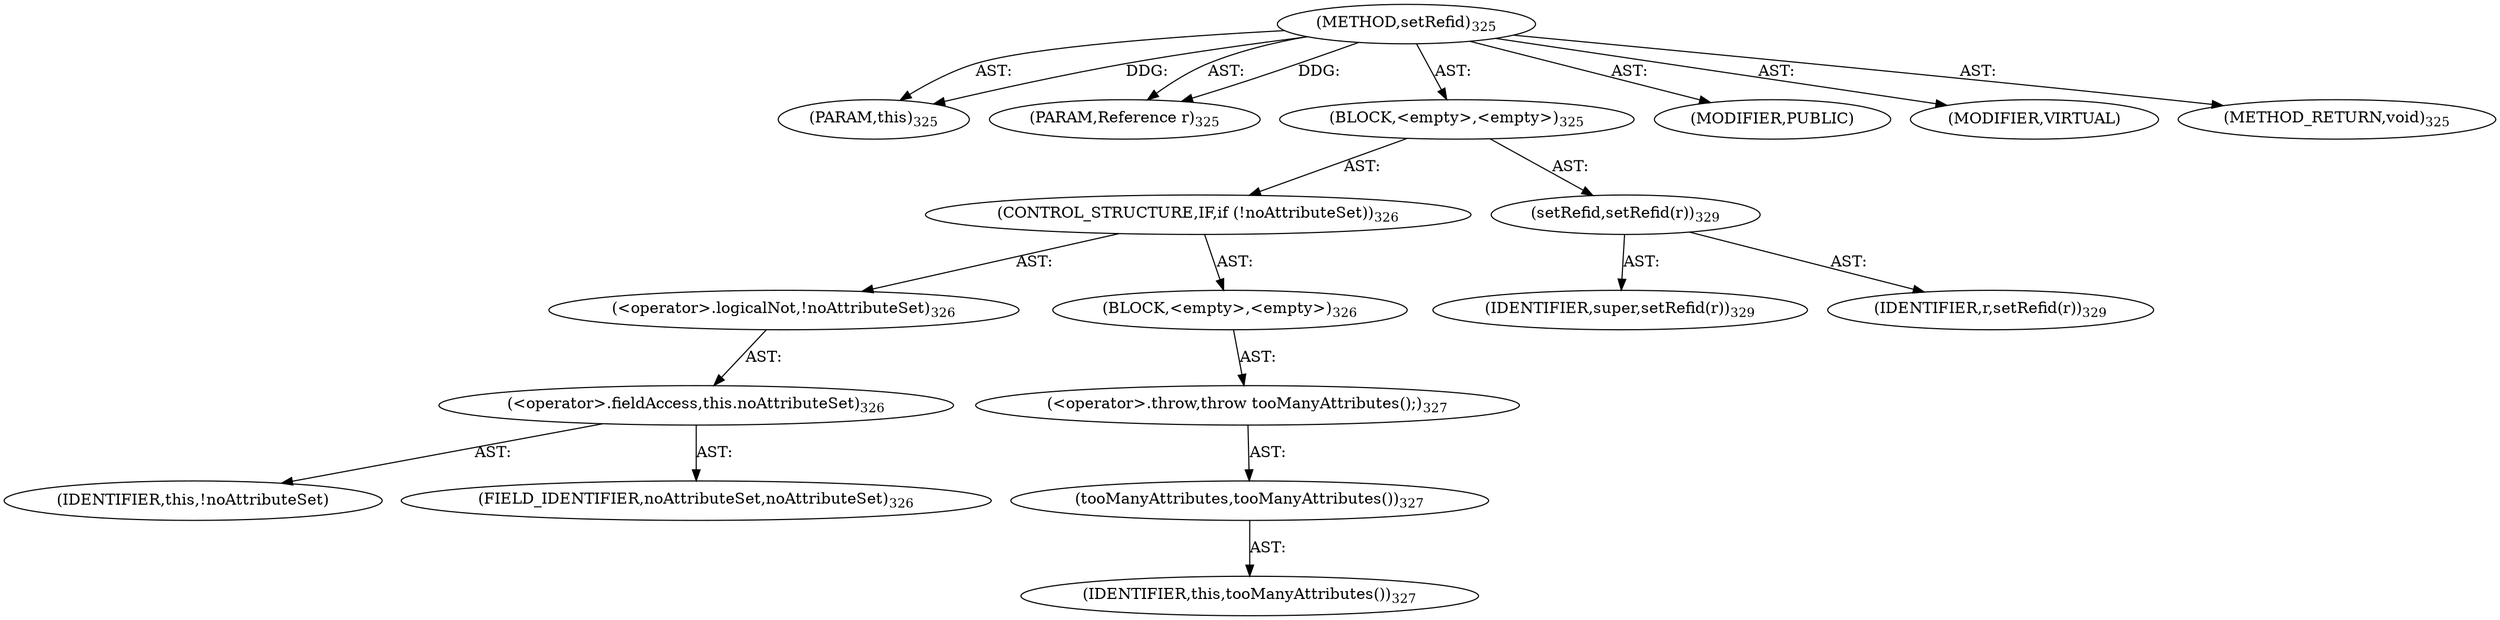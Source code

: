 digraph "setRefid" {  
"111669149717" [label = <(METHOD,setRefid)<SUB>325</SUB>> ]
"115964117010" [label = <(PARAM,this)<SUB>325</SUB>> ]
"115964117033" [label = <(PARAM,Reference r)<SUB>325</SUB>> ]
"25769803840" [label = <(BLOCK,&lt;empty&gt;,&lt;empty&gt;)<SUB>325</SUB>> ]
"47244640293" [label = <(CONTROL_STRUCTURE,IF,if (!noAttributeSet))<SUB>326</SUB>> ]
"30064771329" [label = <(&lt;operator&gt;.logicalNot,!noAttributeSet)<SUB>326</SUB>> ]
"30064771330" [label = <(&lt;operator&gt;.fieldAccess,this.noAttributeSet)<SUB>326</SUB>> ]
"68719476963" [label = <(IDENTIFIER,this,!noAttributeSet)> ]
"55834574887" [label = <(FIELD_IDENTIFIER,noAttributeSet,noAttributeSet)<SUB>326</SUB>> ]
"25769803841" [label = <(BLOCK,&lt;empty&gt;,&lt;empty&gt;)<SUB>326</SUB>> ]
"30064771331" [label = <(&lt;operator&gt;.throw,throw tooManyAttributes();)<SUB>327</SUB>> ]
"30064771332" [label = <(tooManyAttributes,tooManyAttributes())<SUB>327</SUB>> ]
"68719476775" [label = <(IDENTIFIER,this,tooManyAttributes())<SUB>327</SUB>> ]
"30064771333" [label = <(setRefid,setRefid(r))<SUB>329</SUB>> ]
"68719476964" [label = <(IDENTIFIER,super,setRefid(r))<SUB>329</SUB>> ]
"68719476965" [label = <(IDENTIFIER,r,setRefid(r))<SUB>329</SUB>> ]
"133143986229" [label = <(MODIFIER,PUBLIC)> ]
"133143986230" [label = <(MODIFIER,VIRTUAL)> ]
"128849018901" [label = <(METHOD_RETURN,void)<SUB>325</SUB>> ]
  "111669149717" -> "115964117010"  [ label = "AST: "] 
  "111669149717" -> "115964117033"  [ label = "AST: "] 
  "111669149717" -> "25769803840"  [ label = "AST: "] 
  "111669149717" -> "133143986229"  [ label = "AST: "] 
  "111669149717" -> "133143986230"  [ label = "AST: "] 
  "111669149717" -> "128849018901"  [ label = "AST: "] 
  "25769803840" -> "47244640293"  [ label = "AST: "] 
  "25769803840" -> "30064771333"  [ label = "AST: "] 
  "47244640293" -> "30064771329"  [ label = "AST: "] 
  "47244640293" -> "25769803841"  [ label = "AST: "] 
  "30064771329" -> "30064771330"  [ label = "AST: "] 
  "30064771330" -> "68719476963"  [ label = "AST: "] 
  "30064771330" -> "55834574887"  [ label = "AST: "] 
  "25769803841" -> "30064771331"  [ label = "AST: "] 
  "30064771331" -> "30064771332"  [ label = "AST: "] 
  "30064771332" -> "68719476775"  [ label = "AST: "] 
  "30064771333" -> "68719476964"  [ label = "AST: "] 
  "30064771333" -> "68719476965"  [ label = "AST: "] 
  "111669149717" -> "115964117010"  [ label = "DDG: "] 
  "111669149717" -> "115964117033"  [ label = "DDG: "] 
}
